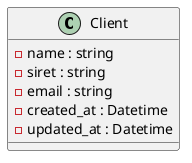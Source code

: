 @startuml Client

Class Client {

    - name : string
    - siret : string
    - email : string
    - created_at : Datetime
    - updated_at : Datetime

}

@enduml
